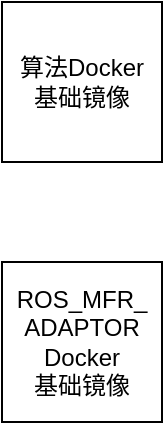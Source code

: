 <mxfile version="14.9.6" type="github">
  <diagram name="Page-1" id="b520641d-4fe3-3701-9064-5fc419738815">
    <mxGraphModel dx="1186" dy="693" grid="1" gridSize="10" guides="1" tooltips="1" connect="1" arrows="1" fold="1" page="1" pageScale="1" pageWidth="1100" pageHeight="850" background="none" math="0" shadow="0">
      <root>
        <mxCell id="0" />
        <mxCell id="1" parent="0" />
        <mxCell id="Y_ho3osbUvxOZYbfvD7G-1" value="算法Docker&lt;br&gt;基础镜像" style="whiteSpace=wrap;html=1;aspect=fixed;" vertex="1" parent="1">
          <mxGeometry x="330" y="170" width="80" height="80" as="geometry" />
        </mxCell>
        <mxCell id="Y_ho3osbUvxOZYbfvD7G-2" value="ROS_MFR_&lt;br&gt;ADAPTOR&lt;br&gt;Docker&lt;br&gt;基础镜像" style="whiteSpace=wrap;html=1;aspect=fixed;" vertex="1" parent="1">
          <mxGeometry x="330" y="300" width="80" height="80" as="geometry" />
        </mxCell>
      </root>
    </mxGraphModel>
  </diagram>
</mxfile>
